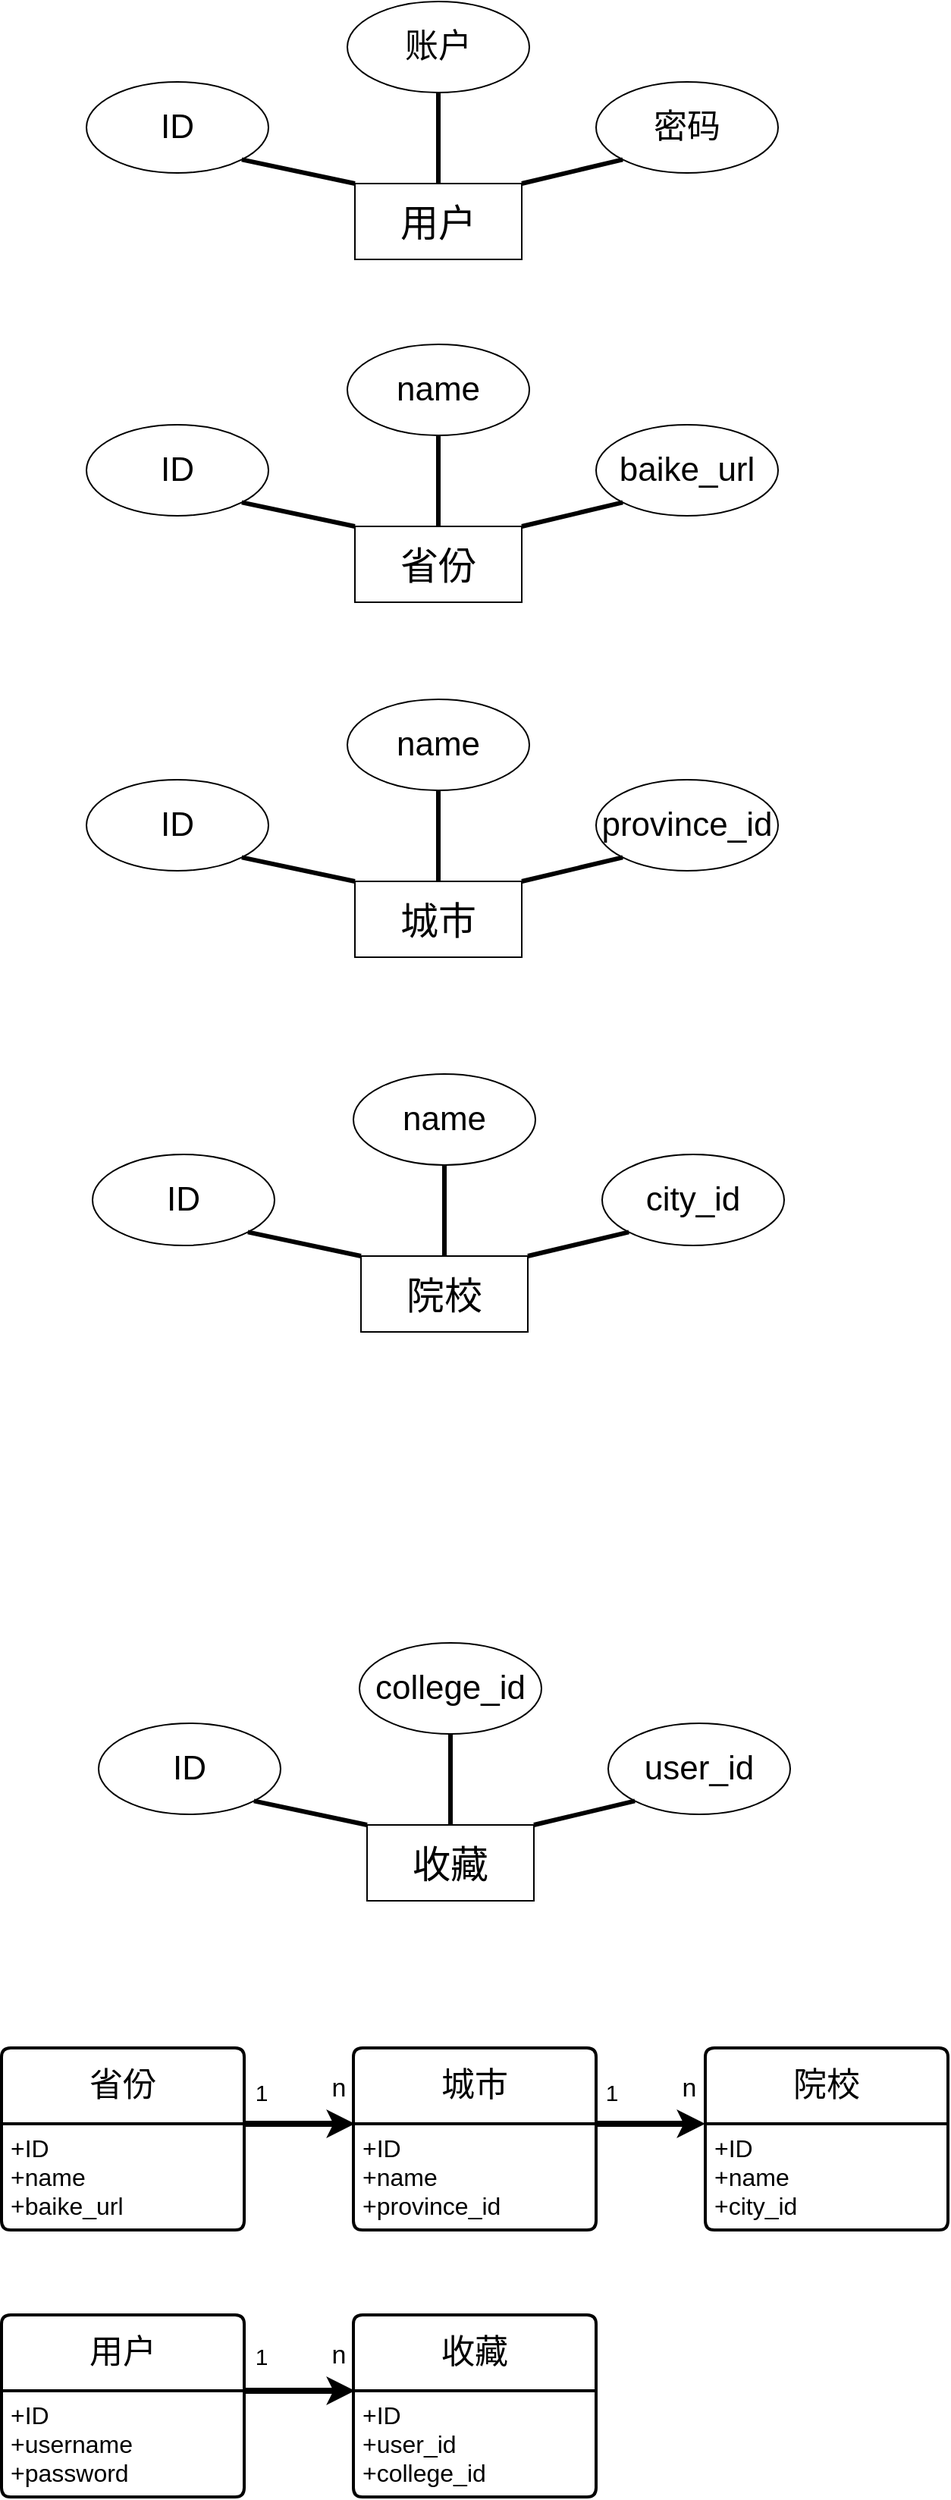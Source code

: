 <mxfile version="24.4.8" type="github">
  <diagram name="第 1 页" id="0qt4IzlYuPPbSQ8wgV9g">
    <mxGraphModel dx="1195" dy="630" grid="0" gridSize="10" guides="1" tooltips="1" connect="1" arrows="1" fold="1" page="1" pageScale="1" pageWidth="827" pageHeight="1169" math="0" shadow="0">
      <root>
        <mxCell id="0" />
        <mxCell id="1" parent="0" />
        <mxCell id="LAOuAQNDwB06aQGSl7v2-1" value="&lt;font style=&quot;font-size: 25px;&quot;&gt;用户&lt;/font&gt;" style="html=1;whiteSpace=wrap;" parent="1" vertex="1">
          <mxGeometry x="340" y="260" width="110" height="50" as="geometry" />
        </mxCell>
        <mxCell id="LAOuAQNDwB06aQGSl7v2-12" value="&lt;font style=&quot;font-size: 22px;&quot;&gt;账户&lt;/font&gt;" style="ellipse;whiteSpace=wrap;html=1;" parent="1" vertex="1">
          <mxGeometry x="335" y="140" width="120" height="60" as="geometry" />
        </mxCell>
        <mxCell id="LAOuAQNDwB06aQGSl7v2-13" value="&lt;font style=&quot;font-size: 22px;&quot;&gt;ID&lt;/font&gt;" style="ellipse;whiteSpace=wrap;html=1;" parent="1" vertex="1">
          <mxGeometry x="163" y="193" width="120" height="60" as="geometry" />
        </mxCell>
        <mxCell id="LAOuAQNDwB06aQGSl7v2-14" value="&lt;font style=&quot;font-size: 22px;&quot;&gt;密码&lt;/font&gt;" style="ellipse;whiteSpace=wrap;html=1;" parent="1" vertex="1">
          <mxGeometry x="499" y="193" width="120" height="60" as="geometry" />
        </mxCell>
        <mxCell id="LAOuAQNDwB06aQGSl7v2-15" value="" style="endArrow=none;html=1;rounded=0;entryX=1;entryY=1;entryDx=0;entryDy=0;exitX=0;exitY=0;exitDx=0;exitDy=0;strokeWidth=3;" parent="1" source="LAOuAQNDwB06aQGSl7v2-1" target="LAOuAQNDwB06aQGSl7v2-13" edge="1">
          <mxGeometry width="50" height="50" relative="1" as="geometry">
            <mxPoint x="339" y="282" as="sourcePoint" />
            <mxPoint x="437" y="350" as="targetPoint" />
          </mxGeometry>
        </mxCell>
        <mxCell id="LAOuAQNDwB06aQGSl7v2-16" value="" style="endArrow=none;html=1;rounded=0;entryX=0.5;entryY=1;entryDx=0;entryDy=0;exitX=0.5;exitY=0;exitDx=0;exitDy=0;strokeWidth=3;" parent="1" source="LAOuAQNDwB06aQGSl7v2-1" target="LAOuAQNDwB06aQGSl7v2-12" edge="1">
          <mxGeometry width="50" height="50" relative="1" as="geometry">
            <mxPoint x="387" y="400" as="sourcePoint" />
            <mxPoint x="437" y="350" as="targetPoint" />
          </mxGeometry>
        </mxCell>
        <mxCell id="LAOuAQNDwB06aQGSl7v2-17" value="" style="endArrow=none;html=1;rounded=0;entryX=0;entryY=1;entryDx=0;entryDy=0;exitX=1;exitY=0;exitDx=0;exitDy=0;strokeWidth=3;" parent="1" source="LAOuAQNDwB06aQGSl7v2-1" target="LAOuAQNDwB06aQGSl7v2-14" edge="1">
          <mxGeometry width="50" height="50" relative="1" as="geometry">
            <mxPoint x="387" y="400" as="sourcePoint" />
            <mxPoint x="437" y="350" as="targetPoint" />
          </mxGeometry>
        </mxCell>
        <mxCell id="LAOuAQNDwB06aQGSl7v2-18" value="&lt;span style=&quot;font-size: 25px;&quot;&gt;省份&lt;/span&gt;" style="html=1;whiteSpace=wrap;" parent="1" vertex="1">
          <mxGeometry x="340" y="486" width="110" height="50" as="geometry" />
        </mxCell>
        <mxCell id="LAOuAQNDwB06aQGSl7v2-19" value="&lt;font style=&quot;font-size: 22px;&quot;&gt;name&lt;/font&gt;" style="ellipse;whiteSpace=wrap;html=1;" parent="1" vertex="1">
          <mxGeometry x="335" y="366" width="120" height="60" as="geometry" />
        </mxCell>
        <mxCell id="LAOuAQNDwB06aQGSl7v2-20" value="&lt;font style=&quot;font-size: 22px;&quot;&gt;ID&lt;/font&gt;" style="ellipse;whiteSpace=wrap;html=1;" parent="1" vertex="1">
          <mxGeometry x="163" y="419" width="120" height="60" as="geometry" />
        </mxCell>
        <mxCell id="LAOuAQNDwB06aQGSl7v2-21" value="&lt;font style=&quot;font-size: 22px;&quot;&gt;baike_url&lt;/font&gt;" style="ellipse;whiteSpace=wrap;html=1;" parent="1" vertex="1">
          <mxGeometry x="499" y="419" width="120" height="60" as="geometry" />
        </mxCell>
        <mxCell id="LAOuAQNDwB06aQGSl7v2-22" value="" style="endArrow=none;html=1;rounded=0;entryX=1;entryY=1;entryDx=0;entryDy=0;exitX=0;exitY=0;exitDx=0;exitDy=0;strokeWidth=3;" parent="1" source="LAOuAQNDwB06aQGSl7v2-18" target="LAOuAQNDwB06aQGSl7v2-20" edge="1">
          <mxGeometry width="50" height="50" relative="1" as="geometry">
            <mxPoint x="339" y="508" as="sourcePoint" />
            <mxPoint x="437" y="576" as="targetPoint" />
          </mxGeometry>
        </mxCell>
        <mxCell id="LAOuAQNDwB06aQGSl7v2-23" value="" style="endArrow=none;html=1;rounded=0;entryX=0.5;entryY=1;entryDx=0;entryDy=0;exitX=0.5;exitY=0;exitDx=0;exitDy=0;strokeWidth=3;" parent="1" source="LAOuAQNDwB06aQGSl7v2-18" target="LAOuAQNDwB06aQGSl7v2-19" edge="1">
          <mxGeometry width="50" height="50" relative="1" as="geometry">
            <mxPoint x="387" y="626" as="sourcePoint" />
            <mxPoint x="437" y="576" as="targetPoint" />
          </mxGeometry>
        </mxCell>
        <mxCell id="LAOuAQNDwB06aQGSl7v2-24" value="" style="endArrow=none;html=1;rounded=0;entryX=0;entryY=1;entryDx=0;entryDy=0;exitX=1;exitY=0;exitDx=0;exitDy=0;strokeWidth=3;" parent="1" source="LAOuAQNDwB06aQGSl7v2-18" target="LAOuAQNDwB06aQGSl7v2-21" edge="1">
          <mxGeometry width="50" height="50" relative="1" as="geometry">
            <mxPoint x="387" y="626" as="sourcePoint" />
            <mxPoint x="437" y="576" as="targetPoint" />
          </mxGeometry>
        </mxCell>
        <mxCell id="LAOuAQNDwB06aQGSl7v2-25" value="&lt;font style=&quot;font-size: 25px;&quot;&gt;城市&lt;/font&gt;" style="html=1;whiteSpace=wrap;" parent="1" vertex="1">
          <mxGeometry x="340" y="720" width="110" height="50" as="geometry" />
        </mxCell>
        <mxCell id="LAOuAQNDwB06aQGSl7v2-26" value="&lt;font style=&quot;font-size: 22px;&quot;&gt;name&lt;/font&gt;" style="ellipse;whiteSpace=wrap;html=1;" parent="1" vertex="1">
          <mxGeometry x="335" y="600" width="120" height="60" as="geometry" />
        </mxCell>
        <mxCell id="LAOuAQNDwB06aQGSl7v2-27" value="&lt;font style=&quot;font-size: 22px;&quot;&gt;ID&lt;/font&gt;" style="ellipse;whiteSpace=wrap;html=1;" parent="1" vertex="1">
          <mxGeometry x="163" y="653" width="120" height="60" as="geometry" />
        </mxCell>
        <mxCell id="LAOuAQNDwB06aQGSl7v2-28" value="&lt;font style=&quot;font-size: 22px;&quot;&gt;province_id&lt;/font&gt;" style="ellipse;whiteSpace=wrap;html=1;" parent="1" vertex="1">
          <mxGeometry x="499" y="653" width="120" height="60" as="geometry" />
        </mxCell>
        <mxCell id="LAOuAQNDwB06aQGSl7v2-29" value="" style="endArrow=none;html=1;rounded=0;entryX=1;entryY=1;entryDx=0;entryDy=0;exitX=0;exitY=0;exitDx=0;exitDy=0;strokeWidth=3;" parent="1" source="LAOuAQNDwB06aQGSl7v2-25" target="LAOuAQNDwB06aQGSl7v2-27" edge="1">
          <mxGeometry width="50" height="50" relative="1" as="geometry">
            <mxPoint x="339" y="742" as="sourcePoint" />
            <mxPoint x="437" y="810" as="targetPoint" />
          </mxGeometry>
        </mxCell>
        <mxCell id="LAOuAQNDwB06aQGSl7v2-30" value="" style="endArrow=none;html=1;rounded=0;entryX=0.5;entryY=1;entryDx=0;entryDy=0;exitX=0.5;exitY=0;exitDx=0;exitDy=0;strokeWidth=3;" parent="1" source="LAOuAQNDwB06aQGSl7v2-25" target="LAOuAQNDwB06aQGSl7v2-26" edge="1">
          <mxGeometry width="50" height="50" relative="1" as="geometry">
            <mxPoint x="387" y="860" as="sourcePoint" />
            <mxPoint x="437" y="810" as="targetPoint" />
          </mxGeometry>
        </mxCell>
        <mxCell id="LAOuAQNDwB06aQGSl7v2-31" value="" style="endArrow=none;html=1;rounded=0;entryX=0;entryY=1;entryDx=0;entryDy=0;exitX=1;exitY=0;exitDx=0;exitDy=0;strokeWidth=3;" parent="1" source="LAOuAQNDwB06aQGSl7v2-25" target="LAOuAQNDwB06aQGSl7v2-28" edge="1">
          <mxGeometry width="50" height="50" relative="1" as="geometry">
            <mxPoint x="387" y="860" as="sourcePoint" />
            <mxPoint x="437" y="810" as="targetPoint" />
          </mxGeometry>
        </mxCell>
        <mxCell id="LAOuAQNDwB06aQGSl7v2-32" value="&lt;span style=&quot;font-size: 25px;&quot;&gt;院校&lt;/span&gt;" style="html=1;whiteSpace=wrap;" parent="1" vertex="1">
          <mxGeometry x="344" y="967" width="110" height="50" as="geometry" />
        </mxCell>
        <mxCell id="LAOuAQNDwB06aQGSl7v2-33" value="&lt;font style=&quot;font-size: 22px;&quot;&gt;name&lt;/font&gt;" style="ellipse;whiteSpace=wrap;html=1;" parent="1" vertex="1">
          <mxGeometry x="339" y="847" width="120" height="60" as="geometry" />
        </mxCell>
        <mxCell id="LAOuAQNDwB06aQGSl7v2-34" value="&lt;font style=&quot;font-size: 22px;&quot;&gt;ID&lt;/font&gt;" style="ellipse;whiteSpace=wrap;html=1;" parent="1" vertex="1">
          <mxGeometry x="167" y="900" width="120" height="60" as="geometry" />
        </mxCell>
        <mxCell id="LAOuAQNDwB06aQGSl7v2-35" value="&lt;font style=&quot;font-size: 22px;&quot;&gt;city_id&lt;/font&gt;" style="ellipse;whiteSpace=wrap;html=1;" parent="1" vertex="1">
          <mxGeometry x="503" y="900" width="120" height="60" as="geometry" />
        </mxCell>
        <mxCell id="LAOuAQNDwB06aQGSl7v2-36" value="" style="endArrow=none;html=1;rounded=0;entryX=1;entryY=1;entryDx=0;entryDy=0;exitX=0;exitY=0;exitDx=0;exitDy=0;strokeWidth=3;" parent="1" source="LAOuAQNDwB06aQGSl7v2-32" target="LAOuAQNDwB06aQGSl7v2-34" edge="1">
          <mxGeometry width="50" height="50" relative="1" as="geometry">
            <mxPoint x="343" y="989" as="sourcePoint" />
            <mxPoint x="441" y="1057" as="targetPoint" />
          </mxGeometry>
        </mxCell>
        <mxCell id="LAOuAQNDwB06aQGSl7v2-37" value="" style="endArrow=none;html=1;rounded=0;entryX=0.5;entryY=1;entryDx=0;entryDy=0;exitX=0.5;exitY=0;exitDx=0;exitDy=0;strokeWidth=3;" parent="1" source="LAOuAQNDwB06aQGSl7v2-32" target="LAOuAQNDwB06aQGSl7v2-33" edge="1">
          <mxGeometry width="50" height="50" relative="1" as="geometry">
            <mxPoint x="391" y="1107" as="sourcePoint" />
            <mxPoint x="441" y="1057" as="targetPoint" />
          </mxGeometry>
        </mxCell>
        <mxCell id="LAOuAQNDwB06aQGSl7v2-38" value="" style="endArrow=none;html=1;rounded=0;entryX=0;entryY=1;entryDx=0;entryDy=0;exitX=1;exitY=0;exitDx=0;exitDy=0;strokeWidth=3;" parent="1" source="LAOuAQNDwB06aQGSl7v2-32" target="LAOuAQNDwB06aQGSl7v2-35" edge="1">
          <mxGeometry width="50" height="50" relative="1" as="geometry">
            <mxPoint x="391" y="1107" as="sourcePoint" />
            <mxPoint x="441" y="1057" as="targetPoint" />
          </mxGeometry>
        </mxCell>
        <mxCell id="LAOuAQNDwB06aQGSl7v2-39" value="&lt;span style=&quot;font-size: 25px;&quot;&gt;收藏&lt;/span&gt;" style="html=1;whiteSpace=wrap;" parent="1" vertex="1">
          <mxGeometry x="348" y="1342" width="110" height="50" as="geometry" />
        </mxCell>
        <mxCell id="LAOuAQNDwB06aQGSl7v2-40" value="&lt;font style=&quot;font-size: 22px;&quot;&gt;college_id&lt;/font&gt;" style="ellipse;whiteSpace=wrap;html=1;" parent="1" vertex="1">
          <mxGeometry x="343" y="1222" width="120" height="60" as="geometry" />
        </mxCell>
        <mxCell id="LAOuAQNDwB06aQGSl7v2-41" value="&lt;font style=&quot;font-size: 22px;&quot;&gt;ID&lt;/font&gt;" style="ellipse;whiteSpace=wrap;html=1;" parent="1" vertex="1">
          <mxGeometry x="171" y="1275" width="120" height="60" as="geometry" />
        </mxCell>
        <mxCell id="LAOuAQNDwB06aQGSl7v2-42" value="&lt;font style=&quot;font-size: 22px;&quot;&gt;user_id&lt;/font&gt;" style="ellipse;whiteSpace=wrap;html=1;" parent="1" vertex="1">
          <mxGeometry x="507" y="1275" width="120" height="60" as="geometry" />
        </mxCell>
        <mxCell id="LAOuAQNDwB06aQGSl7v2-43" value="" style="endArrow=none;html=1;rounded=0;entryX=1;entryY=1;entryDx=0;entryDy=0;exitX=0;exitY=0;exitDx=0;exitDy=0;strokeWidth=3;" parent="1" source="LAOuAQNDwB06aQGSl7v2-39" target="LAOuAQNDwB06aQGSl7v2-41" edge="1">
          <mxGeometry width="50" height="50" relative="1" as="geometry">
            <mxPoint x="347" y="1364" as="sourcePoint" />
            <mxPoint x="445" y="1432" as="targetPoint" />
          </mxGeometry>
        </mxCell>
        <mxCell id="LAOuAQNDwB06aQGSl7v2-44" value="" style="endArrow=none;html=1;rounded=0;entryX=0.5;entryY=1;entryDx=0;entryDy=0;exitX=0.5;exitY=0;exitDx=0;exitDy=0;strokeWidth=3;" parent="1" source="LAOuAQNDwB06aQGSl7v2-39" target="LAOuAQNDwB06aQGSl7v2-40" edge="1">
          <mxGeometry width="50" height="50" relative="1" as="geometry">
            <mxPoint x="395" y="1482" as="sourcePoint" />
            <mxPoint x="445" y="1432" as="targetPoint" />
          </mxGeometry>
        </mxCell>
        <mxCell id="LAOuAQNDwB06aQGSl7v2-45" value="" style="endArrow=none;html=1;rounded=0;entryX=0;entryY=1;entryDx=0;entryDy=0;exitX=1;exitY=0;exitDx=0;exitDy=0;strokeWidth=3;" parent="1" source="LAOuAQNDwB06aQGSl7v2-39" target="LAOuAQNDwB06aQGSl7v2-42" edge="1">
          <mxGeometry width="50" height="50" relative="1" as="geometry">
            <mxPoint x="395" y="1482" as="sourcePoint" />
            <mxPoint x="445" y="1432" as="targetPoint" />
          </mxGeometry>
        </mxCell>
        <mxCell id="LAOuAQNDwB06aQGSl7v2-46" value="&lt;font style=&quot;font-size: 22px;&quot;&gt;省份&lt;/font&gt;" style="swimlane;childLayout=stackLayout;horizontal=1;startSize=50;horizontalStack=0;rounded=1;fontSize=14;fontStyle=0;strokeWidth=2;resizeParent=0;resizeLast=1;shadow=0;dashed=0;align=center;arcSize=4;whiteSpace=wrap;html=1;" parent="1" vertex="1">
          <mxGeometry x="107" y="1489" width="160" height="120" as="geometry" />
        </mxCell>
        <mxCell id="LAOuAQNDwB06aQGSl7v2-47" value="&lt;font style=&quot;font-size: 16px;&quot;&gt;+ID&lt;br&gt;+name&lt;br&gt;+baike_url&lt;/font&gt;" style="align=left;strokeColor=none;fillColor=none;spacingLeft=4;fontSize=12;verticalAlign=top;resizable=0;rotatable=0;part=1;html=1;" parent="LAOuAQNDwB06aQGSl7v2-46" vertex="1">
          <mxGeometry y="50" width="160" height="70" as="geometry" />
        </mxCell>
        <mxCell id="LAOuAQNDwB06aQGSl7v2-48" value="&lt;span style=&quot;font-size: 22px;&quot;&gt;城市&lt;/span&gt;" style="swimlane;childLayout=stackLayout;horizontal=1;startSize=50;horizontalStack=0;rounded=1;fontSize=14;fontStyle=0;strokeWidth=2;resizeParent=0;resizeLast=1;shadow=0;dashed=0;align=center;arcSize=4;whiteSpace=wrap;html=1;" parent="1" vertex="1">
          <mxGeometry x="339" y="1489" width="160" height="120" as="geometry" />
        </mxCell>
        <mxCell id="LAOuAQNDwB06aQGSl7v2-49" value="&lt;font style=&quot;font-size: 16px;&quot;&gt;+ID&lt;br&gt;+name&lt;br&gt;+province_id&lt;/font&gt;" style="align=left;strokeColor=none;fillColor=none;spacingLeft=4;fontSize=12;verticalAlign=top;resizable=0;rotatable=0;part=1;html=1;" parent="LAOuAQNDwB06aQGSl7v2-48" vertex="1">
          <mxGeometry y="50" width="160" height="70" as="geometry" />
        </mxCell>
        <mxCell id="LAOuAQNDwB06aQGSl7v2-50" value="&lt;font style=&quot;font-size: 22px;&quot;&gt;院校&lt;/font&gt;" style="swimlane;childLayout=stackLayout;horizontal=1;startSize=50;horizontalStack=0;rounded=1;fontSize=14;fontStyle=0;strokeWidth=2;resizeParent=0;resizeLast=1;shadow=0;dashed=0;align=center;arcSize=4;whiteSpace=wrap;html=1;" parent="1" vertex="1">
          <mxGeometry x="571" y="1489" width="160" height="120" as="geometry" />
        </mxCell>
        <mxCell id="LAOuAQNDwB06aQGSl7v2-51" value="&lt;font style=&quot;font-size: 16px;&quot;&gt;+ID&lt;br&gt;+name&lt;br&gt;+city_id&lt;/font&gt;" style="align=left;strokeColor=none;fillColor=none;spacingLeft=4;fontSize=12;verticalAlign=top;resizable=0;rotatable=0;part=1;html=1;" parent="LAOuAQNDwB06aQGSl7v2-50" vertex="1">
          <mxGeometry y="50" width="160" height="70" as="geometry" />
        </mxCell>
        <mxCell id="LAOuAQNDwB06aQGSl7v2-59" value="" style="endArrow=classic;html=1;rounded=0;strokeWidth=4;exitX=1;exitY=0;exitDx=0;exitDy=0;entryX=0;entryY=0;entryDx=0;entryDy=0;endFill=1;" parent="1" edge="1">
          <mxGeometry relative="1" as="geometry">
            <mxPoint x="268" y="1539" as="sourcePoint" />
            <mxPoint x="340" y="1539" as="targetPoint" />
          </mxGeometry>
        </mxCell>
        <mxCell id="LAOuAQNDwB06aQGSl7v2-60" value="&lt;font style=&quot;font-size: 17px;&quot;&gt;n&lt;/font&gt;" style="edgeLabel;html=1;align=center;verticalAlign=middle;resizable=0;points=[];" parent="LAOuAQNDwB06aQGSl7v2-59" vertex="1" connectable="0">
          <mxGeometry x="0.775" y="5" relative="1" as="geometry">
            <mxPoint x="-3" y="-18" as="offset" />
          </mxGeometry>
        </mxCell>
        <mxCell id="LAOuAQNDwB06aQGSl7v2-61" value="&lt;font style=&quot;font-size: 15px;&quot;&gt;1&lt;/font&gt;" style="edgeLabel;html=1;align=center;verticalAlign=middle;resizable=0;points=[];" parent="LAOuAQNDwB06aQGSl7v2-59" vertex="1" connectable="0">
          <mxGeometry x="-0.762" y="2" relative="1" as="geometry">
            <mxPoint x="1" y="-19" as="offset" />
          </mxGeometry>
        </mxCell>
        <mxCell id="LAOuAQNDwB06aQGSl7v2-74" value="" style="endArrow=classic;html=1;rounded=0;strokeWidth=4;exitX=1;exitY=0;exitDx=0;exitDy=0;entryX=0;entryY=0;entryDx=0;entryDy=0;endFill=1;" parent="1" edge="1">
          <mxGeometry relative="1" as="geometry">
            <mxPoint x="499" y="1539" as="sourcePoint" />
            <mxPoint x="571" y="1539" as="targetPoint" />
          </mxGeometry>
        </mxCell>
        <mxCell id="LAOuAQNDwB06aQGSl7v2-75" value="&lt;font style=&quot;font-size: 17px;&quot;&gt;n&lt;/font&gt;" style="edgeLabel;html=1;align=center;verticalAlign=middle;resizable=0;points=[];" parent="LAOuAQNDwB06aQGSl7v2-74" vertex="1" connectable="0">
          <mxGeometry x="0.775" y="5" relative="1" as="geometry">
            <mxPoint x="-3" y="-18" as="offset" />
          </mxGeometry>
        </mxCell>
        <mxCell id="LAOuAQNDwB06aQGSl7v2-76" value="&lt;font style=&quot;font-size: 15px;&quot;&gt;1&lt;/font&gt;" style="edgeLabel;html=1;align=center;verticalAlign=middle;resizable=0;points=[];" parent="LAOuAQNDwB06aQGSl7v2-74" vertex="1" connectable="0">
          <mxGeometry x="-0.762" y="2" relative="1" as="geometry">
            <mxPoint x="1" y="-19" as="offset" />
          </mxGeometry>
        </mxCell>
        <mxCell id="LAOuAQNDwB06aQGSl7v2-77" value="&lt;font style=&quot;font-size: 22px;&quot;&gt;用户&lt;/font&gt;" style="swimlane;childLayout=stackLayout;horizontal=1;startSize=50;horizontalStack=0;rounded=1;fontSize=14;fontStyle=0;strokeWidth=2;resizeParent=0;resizeLast=1;shadow=0;dashed=0;align=center;arcSize=4;whiteSpace=wrap;html=1;" parent="1" vertex="1">
          <mxGeometry x="107" y="1665" width="160" height="120" as="geometry" />
        </mxCell>
        <mxCell id="LAOuAQNDwB06aQGSl7v2-78" value="&lt;font style=&quot;font-size: 16px;&quot;&gt;+ID&lt;br&gt;+username&lt;br&gt;+password&lt;/font&gt;" style="align=left;strokeColor=none;fillColor=none;spacingLeft=4;fontSize=12;verticalAlign=top;resizable=0;rotatable=0;part=1;html=1;" parent="LAOuAQNDwB06aQGSl7v2-77" vertex="1">
          <mxGeometry y="50" width="160" height="70" as="geometry" />
        </mxCell>
        <mxCell id="LAOuAQNDwB06aQGSl7v2-79" value="" style="endArrow=classic;html=1;rounded=0;strokeWidth=4;exitX=1;exitY=0;exitDx=0;exitDy=0;entryX=0;entryY=0;entryDx=0;entryDy=0;endFill=1;" parent="1" edge="1">
          <mxGeometry relative="1" as="geometry">
            <mxPoint x="268" y="1715" as="sourcePoint" />
            <mxPoint x="340" y="1715" as="targetPoint" />
          </mxGeometry>
        </mxCell>
        <mxCell id="LAOuAQNDwB06aQGSl7v2-80" value="&lt;font style=&quot;font-size: 17px;&quot;&gt;n&lt;/font&gt;" style="edgeLabel;html=1;align=center;verticalAlign=middle;resizable=0;points=[];" parent="LAOuAQNDwB06aQGSl7v2-79" vertex="1" connectable="0">
          <mxGeometry x="0.775" y="5" relative="1" as="geometry">
            <mxPoint x="-3" y="-18" as="offset" />
          </mxGeometry>
        </mxCell>
        <mxCell id="LAOuAQNDwB06aQGSl7v2-81" value="&lt;font style=&quot;font-size: 15px;&quot;&gt;1&lt;/font&gt;" style="edgeLabel;html=1;align=center;verticalAlign=middle;resizable=0;points=[];" parent="LAOuAQNDwB06aQGSl7v2-79" vertex="1" connectable="0">
          <mxGeometry x="-0.762" y="2" relative="1" as="geometry">
            <mxPoint x="1" y="-21" as="offset" />
          </mxGeometry>
        </mxCell>
        <mxCell id="LAOuAQNDwB06aQGSl7v2-82" value="&lt;span style=&quot;font-size: 22px;&quot;&gt;收藏&lt;/span&gt;" style="swimlane;childLayout=stackLayout;horizontal=1;startSize=50;horizontalStack=0;rounded=1;fontSize=14;fontStyle=0;strokeWidth=2;resizeParent=0;resizeLast=1;shadow=0;dashed=0;align=center;arcSize=4;whiteSpace=wrap;html=1;" parent="1" vertex="1">
          <mxGeometry x="339" y="1665" width="160" height="120" as="geometry" />
        </mxCell>
        <mxCell id="LAOuAQNDwB06aQGSl7v2-83" value="&lt;font style=&quot;font-size: 16px;&quot;&gt;+ID&lt;br&gt;+user_id&lt;br&gt;+college_id&lt;/font&gt;" style="align=left;strokeColor=none;fillColor=none;spacingLeft=4;fontSize=12;verticalAlign=top;resizable=0;rotatable=0;part=1;html=1;" parent="LAOuAQNDwB06aQGSl7v2-82" vertex="1">
          <mxGeometry y="50" width="160" height="70" as="geometry" />
        </mxCell>
      </root>
    </mxGraphModel>
  </diagram>
</mxfile>

